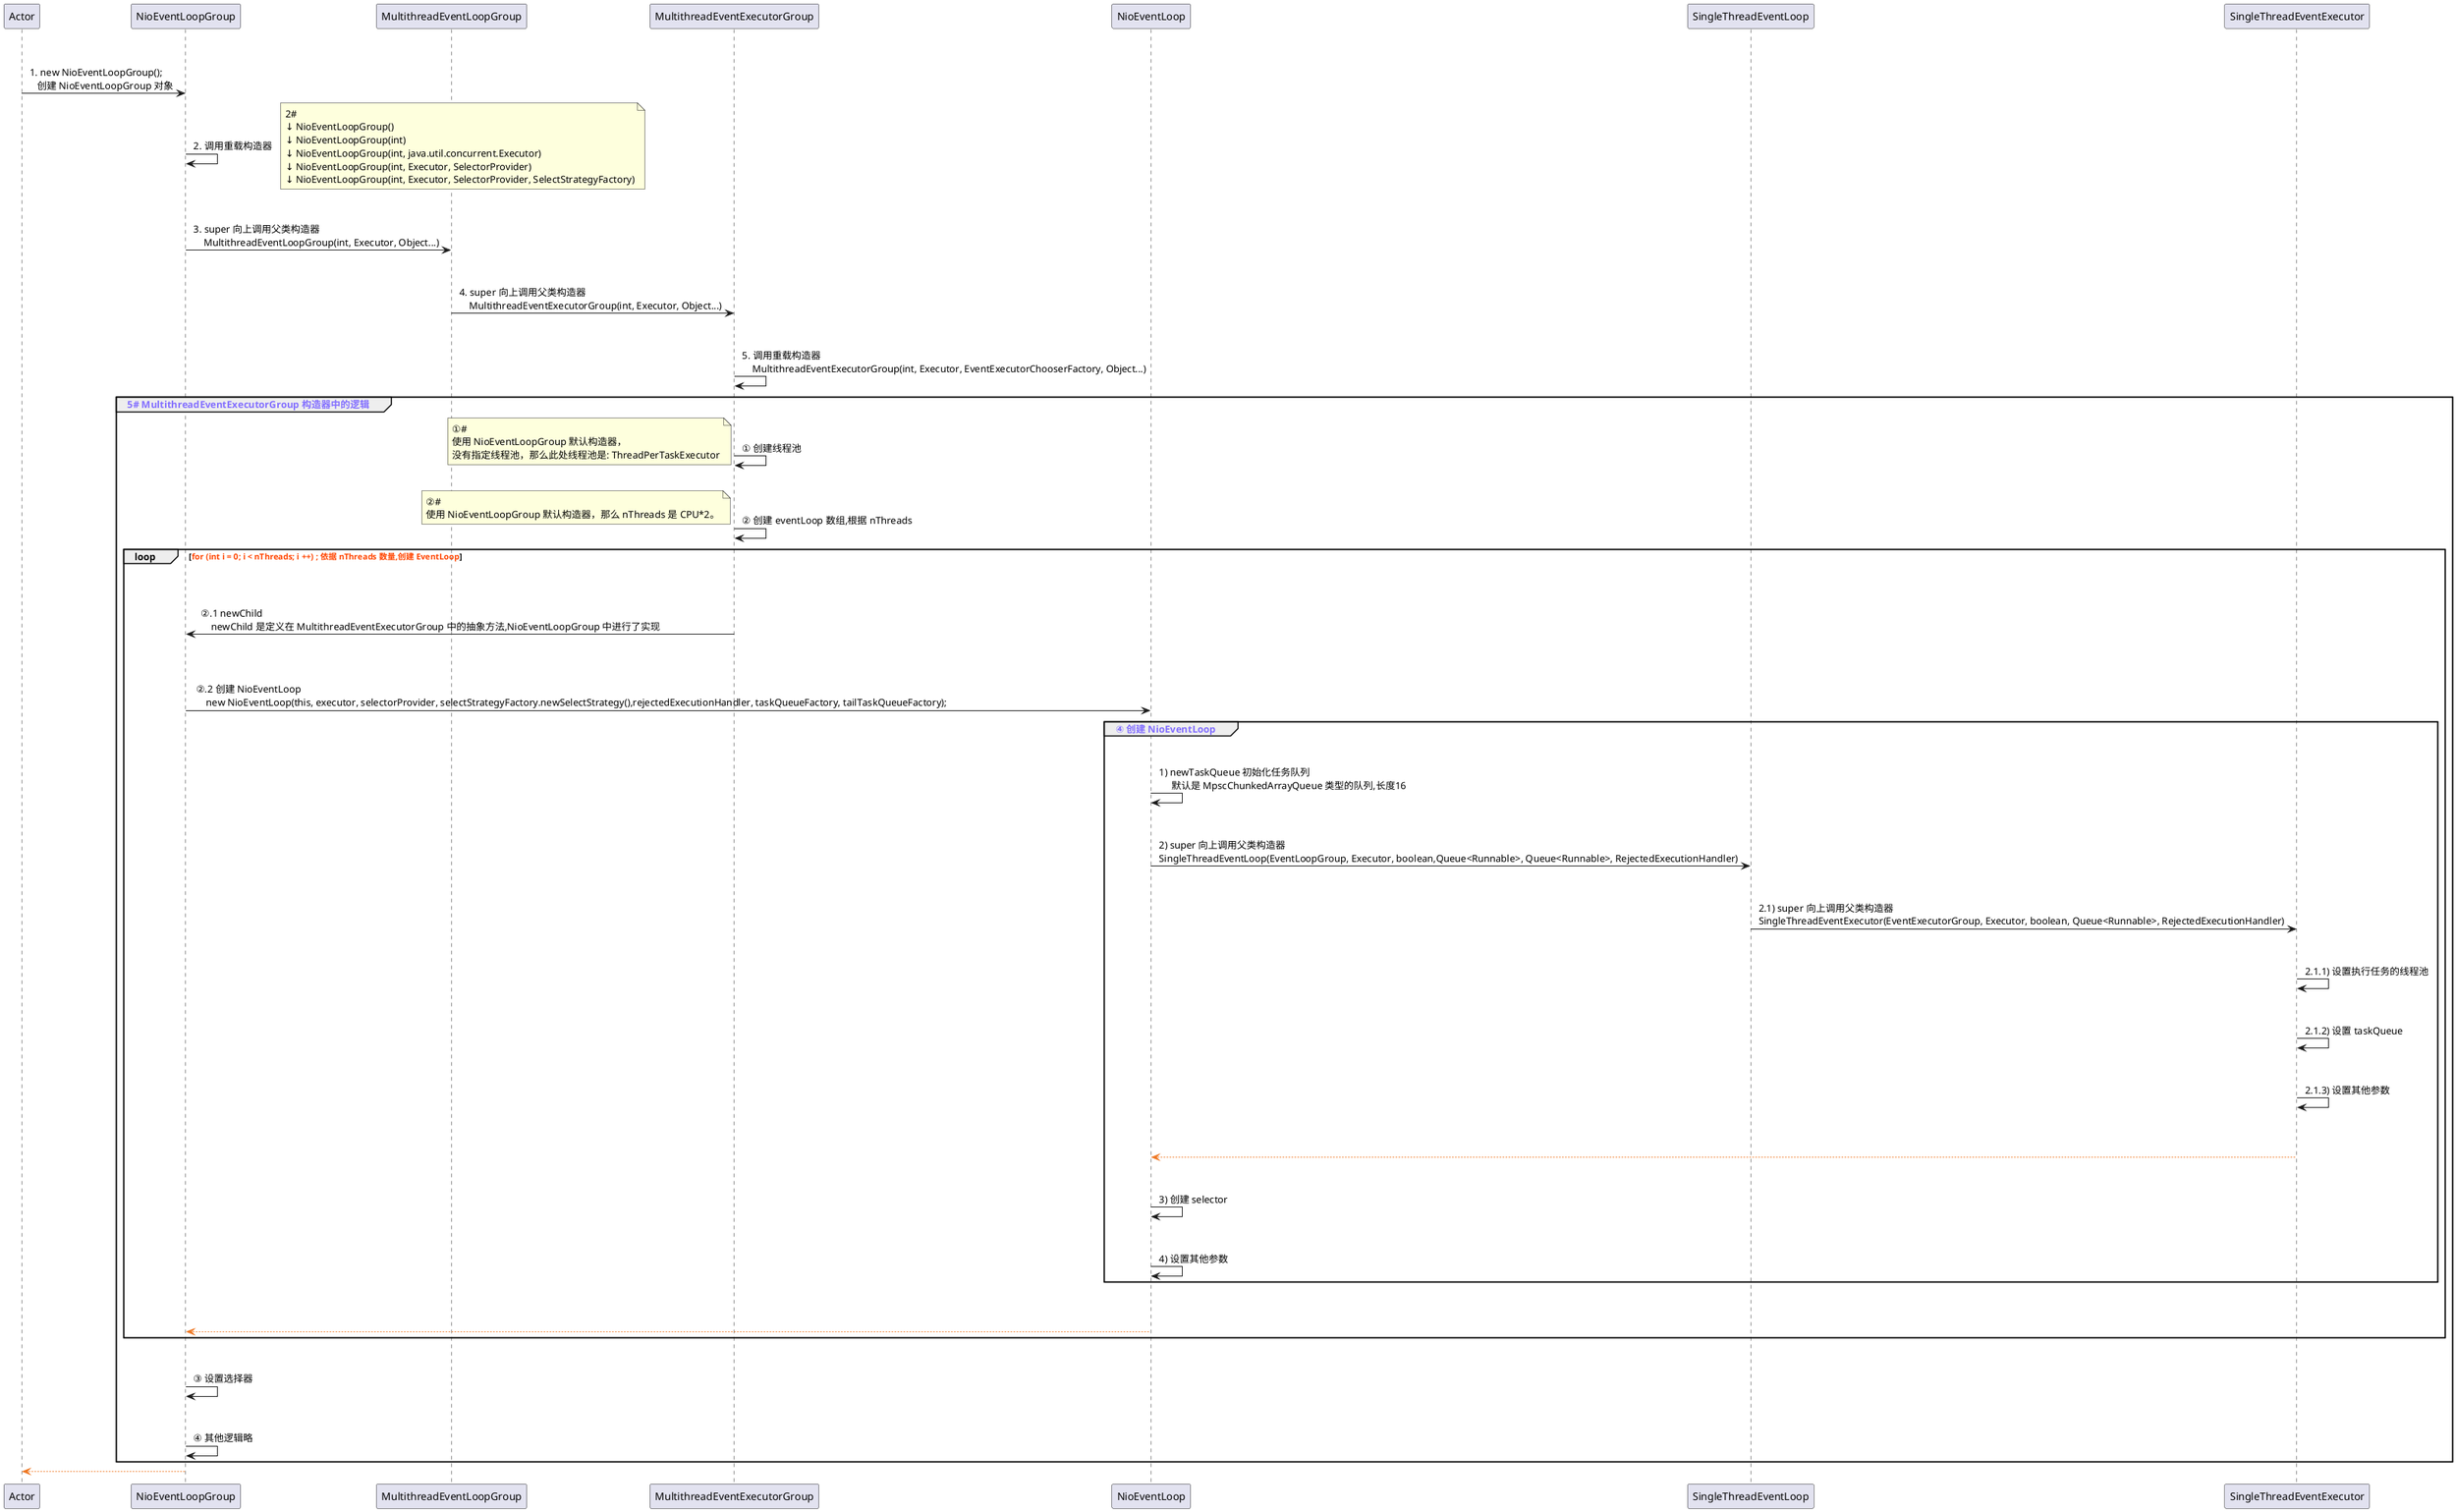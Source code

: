 @startuml participant

Actor -> NioEventLoopGroup: \n\n 1. new NioEventLoopGroup(); \n    创建 NioEventLoopGroup 对象

NioEventLoopGroup -> NioEventLoopGroup: \n 2. 调用重载构造器
note right
2#
↓ NioEventLoopGroup()
↓ NioEventLoopGroup(int)
↓ NioEventLoopGroup(int, java.util.concurrent.Executor)
↓ NioEventLoopGroup(int, Executor, SelectorProvider)
↓ NioEventLoopGroup(int, Executor, SelectorProvider, SelectStrategyFactory)
end note

NioEventLoopGroup -> MultithreadEventLoopGroup: \n\n 3. super 向上调用父类构造器 \n     MultithreadEventLoopGroup(int, Executor, Object...)

MultithreadEventLoopGroup -> MultithreadEventExecutorGroup: \n\n 4. super 向上调用父类构造器 \n     MultithreadEventExecutorGroup(int, Executor, Object...)

MultithreadEventExecutorGroup -> MultithreadEventExecutorGroup: \n\n 5. 调用重载构造器 \n     MultithreadEventExecutorGroup(int, Executor, EventExecutorChooserFactory, Object...)

group <color:#836FFF>5# MultithreadEventExecutorGroup 构造器中的逻辑</color>

    MultithreadEventExecutorGroup -> MultithreadEventExecutorGroup: \n\n ① 创建线程池
    note left
    ①#
    使用 NioEventLoopGroup 默认构造器，
    没有指定线程池，那么此处线程池是: ThreadPerTaskExecutor
    end note

    MultithreadEventExecutorGroup -> MultithreadEventExecutorGroup: \n\n\n ② 创建 eventLoop 数组,根据 nThreads
    note left
    ②#
    使用 NioEventLoopGroup 默认构造器，那么 nThreads 是 CPU*2。
    end note

    loop <color:#FF4500>for (int i = 0; i < nThreads; i ++) ; 依据 nThreads 数量,创建 EventLoop</color>

    skinparam sequenceMessageAlign left
    MultithreadEventExecutorGroup -> NioEventLoopGroup: \n\n\n ②.1 newChild \n     newChild 是定义在 MultithreadEventExecutorGroup 中的抽象方法,NioEventLoopGroup 中进行了实现

    skinparam sequenceMessageAlign left
    NioEventLoopGroup -> NioEventLoop: \n\n\n  ②.2 创建 NioEventLoop \n      new NioEventLoop(this, executor, selectorProvider, selectStrategyFactory.newSelectStrategy(),rejectedExecutionHandler, taskQueueFactory, tailTaskQueueFactory);
'        note right
'        ④#

'        end note
        group <color:#836FFF>④ 创建 NioEventLoop</color>

        NioEventLoop -> NioEventLoop: \n\n 1) newTaskQueue 初始化任务队列 \n      默认是 MpscChunkedArrayQueue 类型的队列,长度16

        NioEventLoop -> SingleThreadEventLoop: \n\n 2) super 向上调用父类构造器 \n SingleThreadEventLoop(EventLoopGroup, Executor, boolean,Queue<Runnable>, Queue<Runnable>, RejectedExecutionHandler)

        SingleThreadEventLoop -> SingleThreadEventExecutor: \n\n 2.1) super 向上调用父类构造器 \n SingleThreadEventExecutor(EventExecutorGroup, Executor, boolean, Queue<Runnable>, RejectedExecutionHandler)

        SingleThreadEventExecutor -> SingleThreadEventExecutor: \n\n 2.1.1) 设置执行任务的线程池

        SingleThreadEventExecutor -> SingleThreadEventExecutor: \n\n 2.1.2) 设置 taskQueue

        SingleThreadEventExecutor -> SingleThreadEventExecutor: \n\n 2.1.3) 设置其他参数

        SingleThreadEventExecutor [#EE7621]--> NioEventLoop: \n\n

        NioEventLoop -> NioEventLoop: \n\n 3) 创建 selector

        NioEventLoop -> NioEventLoop: \n\n 4) 设置其他参数

        end

        NioEventLoop [#EE7621]--> NioEventLoopGroup: \n\n

    end

    NioEventLoopGroup -> NioEventLoopGroup: \n\n ③ 设置选择器

    NioEventLoopGroup -> NioEventLoopGroup: \n\n ④ 其他逻辑略

end

Actor <--[#EE7621] NioEventLoopGroup
@enduml